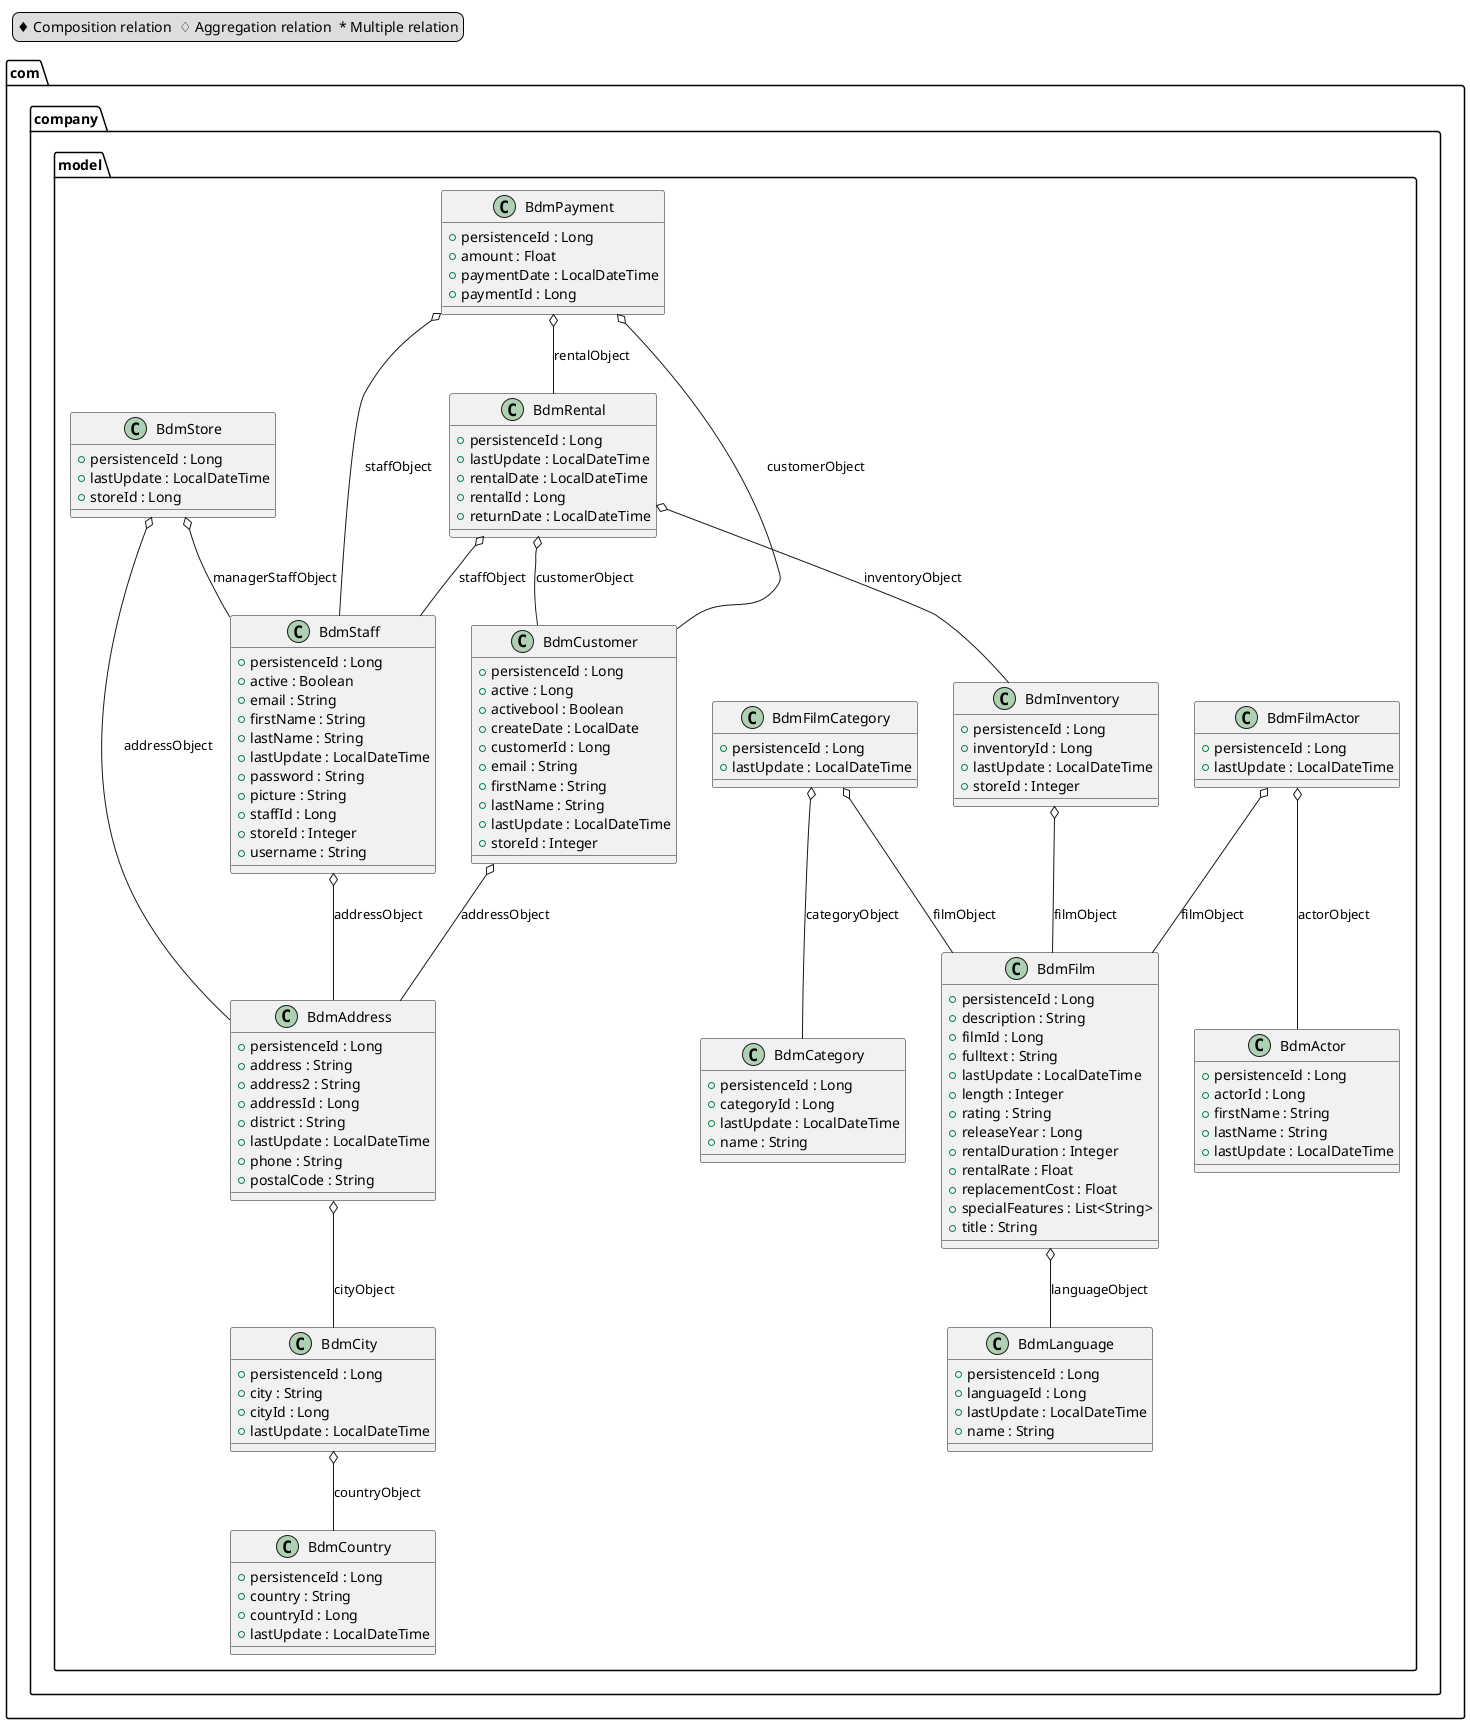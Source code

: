 @startuml

package com.company.model {

    class BdmActor {
        +persistenceId : Long
        +actorId : Long
        +firstName : String
        +lastName : String
        +lastUpdate : LocalDateTime
    }

    class BdmAddress {
        +persistenceId : Long
        +address : String
        +address2 : String
        +addressId : Long
        +district : String
        +lastUpdate : LocalDateTime
        +phone : String
        +postalCode : String
    }

    class BdmCategory {
        +persistenceId : Long
        +categoryId : Long
        +lastUpdate : LocalDateTime
        +name : String
    }

    class BdmCity {
        +persistenceId : Long
        +city : String
        +cityId : Long
        +lastUpdate : LocalDateTime
    }

    class BdmCountry {
        +persistenceId : Long
        +country : String
        +countryId : Long
        +lastUpdate : LocalDateTime
    }

    class BdmCustomer {
        +persistenceId : Long
        +active : Long
        +activebool : Boolean
        +createDate : LocalDate
        +customerId : Long
        +email : String
        +firstName : String
        +lastName : String
        +lastUpdate : LocalDateTime
        +storeId : Integer
    }

    class BdmFilm {
        +persistenceId : Long
        +description : String
        +filmId : Long
        +fulltext : String
        +lastUpdate : LocalDateTime
        +length : Integer
        +rating : String
        +releaseYear : Long
        +rentalDuration : Integer
        +rentalRate : Float
        +replacementCost : Float
        +specialFeatures : List<String>
        +title : String
    }

    class BdmFilmActor {
        +persistenceId : Long
        +lastUpdate : LocalDateTime
    }

    class BdmFilmCategory {
        +persistenceId : Long
        +lastUpdate : LocalDateTime
    }

    class BdmInventory {
        +persistenceId : Long
        +inventoryId : Long
        +lastUpdate : LocalDateTime
        +storeId : Integer
    }

    class BdmLanguage {
        +persistenceId : Long
        +languageId : Long
        +lastUpdate : LocalDateTime
        +name : String
    }

    class BdmPayment {
        +persistenceId : Long
        +amount : Float
        +paymentDate : LocalDateTime
        +paymentId : Long
    }

    class BdmRental {
        +persistenceId : Long
        +lastUpdate : LocalDateTime
        +rentalDate : LocalDateTime
        +rentalId : Long
        +returnDate : LocalDateTime
    }

    class BdmStaff {
        +persistenceId : Long
        +active : Boolean
        +email : String
        +firstName : String
        +lastName : String
        +lastUpdate : LocalDateTime
        +password : String
        +picture : String
        +staffId : Long
        +storeId : Integer
        +username : String
    }

    class BdmStore {
        +persistenceId : Long
        +lastUpdate : LocalDateTime
        +storeId : Long
    }

}

BdmAddress o--  BdmCity : cityObject
BdmCity o--  BdmCountry : countryObject
BdmCustomer o--  BdmAddress : addressObject
BdmFilm o--  BdmLanguage : languageObject
BdmFilmActor o--  BdmActor : actorObject
BdmFilmActor o--  BdmFilm : filmObject
BdmFilmCategory o--  BdmCategory : categoryObject
BdmFilmCategory o--  BdmFilm : filmObject
BdmInventory o--  BdmFilm : filmObject
BdmPayment o--  BdmCustomer : customerObject
BdmPayment o--  BdmRental : rentalObject
BdmPayment o--  BdmStaff : staffObject
BdmRental o--  BdmCustomer : customerObject
BdmRental o--  BdmInventory : inventoryObject
BdmRental o--  BdmStaff : staffObject
BdmStaff o--  BdmAddress : addressObject
BdmStore o--  BdmAddress : addressObject
BdmStore o--  BdmStaff : managerStaffObject

legend top left
&#9830; Composition relation  &#9826; Aggregation relation  &#42; Multiple relation
endlegend

@enduml
